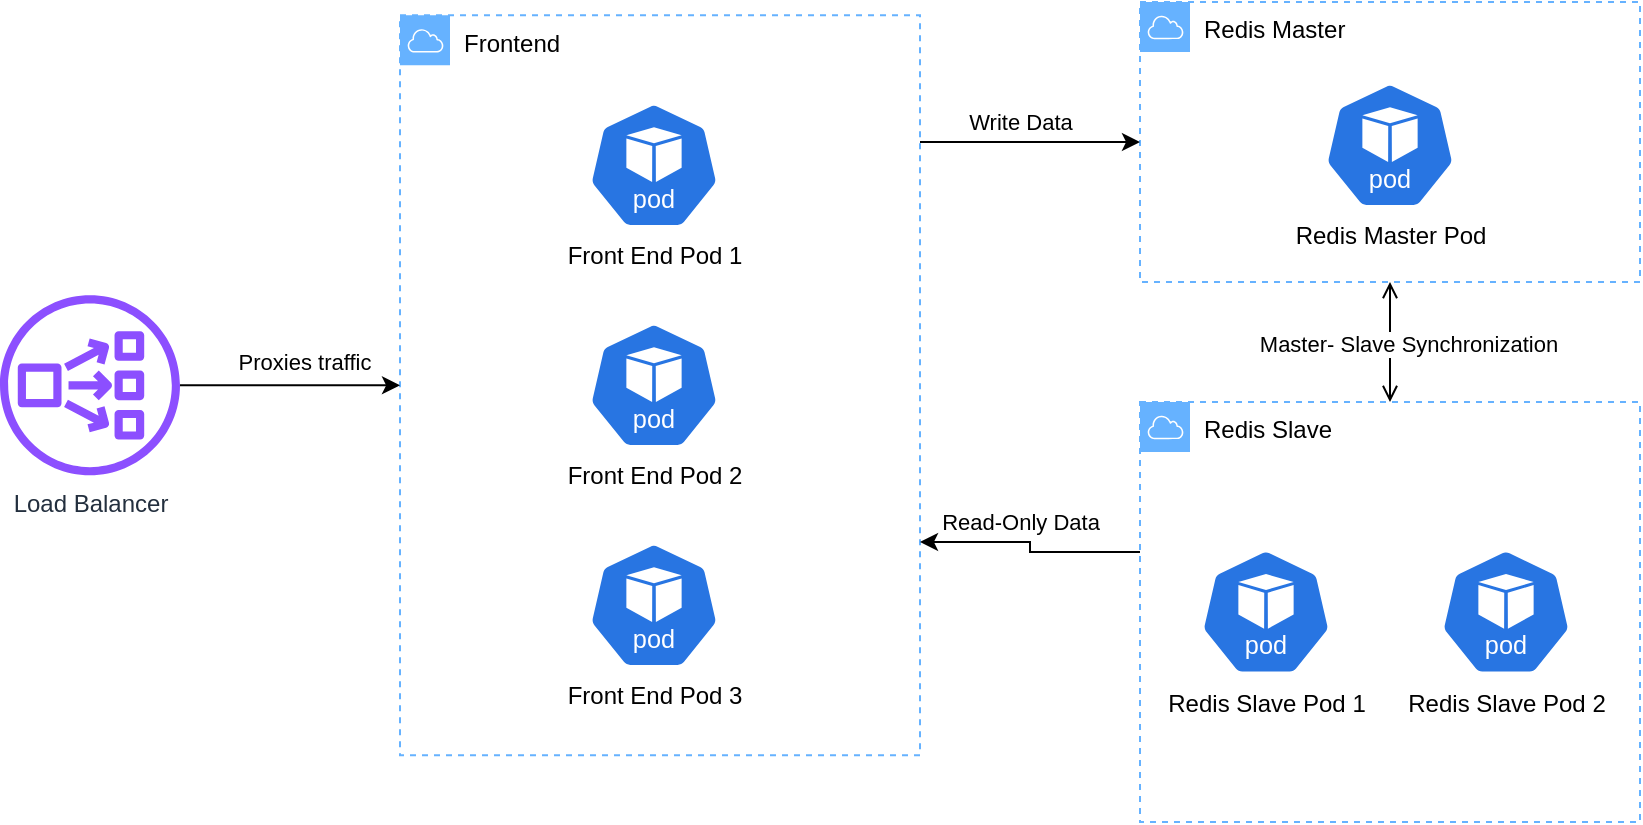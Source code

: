 <mxfile version="26.2.2">
  <diagram name="Page-1" id="2v4rRk7t8SlB3Uihd4Gb">
    <mxGraphModel dx="401" dy="717" grid="1" gridSize="10" guides="1" tooltips="1" connect="1" arrows="1" fold="1" page="1" pageScale="1" pageWidth="827" pageHeight="1169" math="0" shadow="0">
      <root>
        <mxCell id="0" />
        <mxCell id="1" parent="0" />
        <mxCell id="kyuPfYmz8_IxFezmGpa6-19" value="" style="group" vertex="1" connectable="0" parent="1">
          <mxGeometry x="1030" y="56.68" width="260" height="370" as="geometry" />
        </mxCell>
        <mxCell id="kyuPfYmz8_IxFezmGpa6-14" value="Fronte&lt;span style=&quot;background-color: transparent; color: light-dark(rgb(0, 0, 0), rgb(255, 255, 255));&quot;&gt;nd&lt;/span&gt;" style="points=[[0,0],[0.25,0],[0.5,0],[0.75,0],[1,0],[1,0.25],[1,0.5],[1,0.75],[1,1],[0.75,1],[0.5,1],[0.25,1],[0,1],[0,0.75],[0,0.5],[0,0.25]];outlineConnect=0;html=1;whiteSpace=wrap;fontSize=12;fontStyle=0;container=1;pointerEvents=0;collapsible=0;recursiveResize=0;shape=mxgraph.aws4.group;grIcon=mxgraph.aws4.group_aws_cloud;verticalAlign=top;align=left;spacingLeft=30;dashed=1;strokeWidth=1;strokeColor=light-dark(#66B2FF,#EDEDED);" vertex="1" parent="kyuPfYmz8_IxFezmGpa6-19">
          <mxGeometry width="260" height="370" as="geometry" />
        </mxCell>
        <mxCell id="kyuPfYmz8_IxFezmGpa6-4" value="Front End Pod 1" style="aspect=fixed;sketch=0;html=1;dashed=0;whitespace=wrap;verticalLabelPosition=bottom;verticalAlign=top;fillColor=#2875E2;strokeColor=#ffffff;points=[[0.005,0.63,0],[0.1,0.2,0],[0.9,0.2,0],[0.5,0,0],[0.995,0.63,0],[0.72,0.99,0],[0.5,1,0],[0.28,0.99,0]];shape=mxgraph.kubernetes.icon2;kubernetesLabel=1;prIcon=pod" vertex="1" parent="kyuPfYmz8_IxFezmGpa6-19">
          <mxGeometry x="94" y="43.32" width="66" height="63.36" as="geometry" />
        </mxCell>
        <mxCell id="kyuPfYmz8_IxFezmGpa6-5" value="Front End Pod 2" style="aspect=fixed;sketch=0;html=1;dashed=0;whitespace=wrap;verticalLabelPosition=bottom;verticalAlign=top;fillColor=#2875E2;strokeColor=#ffffff;points=[[0.005,0.63,0],[0.1,0.2,0],[0.9,0.2,0],[0.5,0,0],[0.995,0.63,0],[0.72,0.99,0],[0.5,1,0],[0.28,0.99,0]];shape=mxgraph.kubernetes.icon2;kubernetesLabel=1;prIcon=pod" vertex="1" parent="kyuPfYmz8_IxFezmGpa6-19">
          <mxGeometry x="94" y="153.32" width="66" height="63.36" as="geometry" />
        </mxCell>
        <mxCell id="kyuPfYmz8_IxFezmGpa6-6" value="Front End Pod 3" style="aspect=fixed;sketch=0;html=1;dashed=0;whitespace=wrap;verticalLabelPosition=bottom;verticalAlign=top;fillColor=#2875E2;strokeColor=#ffffff;points=[[0.005,0.63,0],[0.1,0.2,0],[0.9,0.2,0],[0.5,0,0],[0.995,0.63,0],[0.72,0.99,0],[0.5,1,0],[0.28,0.99,0]];shape=mxgraph.kubernetes.icon2;kubernetesLabel=1;prIcon=pod" vertex="1" parent="kyuPfYmz8_IxFezmGpa6-19">
          <mxGeometry x="94" y="263.32" width="66" height="63.36" as="geometry" />
        </mxCell>
        <mxCell id="kyuPfYmz8_IxFezmGpa6-30" style="edgeStyle=orthogonalEdgeStyle;rounded=0;orthogonalLoop=1;jettySize=auto;html=1;" edge="1" parent="1" source="kyuPfYmz8_IxFezmGpa6-2" target="kyuPfYmz8_IxFezmGpa6-14">
          <mxGeometry relative="1" as="geometry" />
        </mxCell>
        <mxCell id="kyuPfYmz8_IxFezmGpa6-31" value="Proxies traffic" style="edgeLabel;html=1;align=center;verticalAlign=middle;resizable=0;points=[];" vertex="1" connectable="0" parent="kyuPfYmz8_IxFezmGpa6-30">
          <mxGeometry x="0.118" y="4" relative="1" as="geometry">
            <mxPoint y="-8" as="offset" />
          </mxGeometry>
        </mxCell>
        <mxCell id="kyuPfYmz8_IxFezmGpa6-2" value="Load Balancer&lt;div&gt;&lt;br&gt;&lt;/div&gt;" style="sketch=0;outlineConnect=0;fontColor=#232F3E;gradientColor=none;fillColor=#8C4FFF;strokeColor=none;dashed=0;verticalLabelPosition=bottom;verticalAlign=top;align=center;html=1;fontSize=12;fontStyle=0;aspect=fixed;pointerEvents=1;shape=mxgraph.aws4.network_load_balancer;" vertex="1" parent="1">
          <mxGeometry x="830" y="196.68" width="90" height="90" as="geometry" />
        </mxCell>
        <mxCell id="kyuPfYmz8_IxFezmGpa6-20" value="" style="group" vertex="1" connectable="0" parent="1">
          <mxGeometry x="1400" y="50" width="250" height="140" as="geometry" />
        </mxCell>
        <mxCell id="kyuPfYmz8_IxFezmGpa6-21" value="Redis Master" style="points=[[0,0],[0.25,0],[0.5,0],[0.75,0],[1,0],[1,0.25],[1,0.5],[1,0.75],[1,1],[0.75,1],[0.5,1],[0.25,1],[0,1],[0,0.75],[0,0.5],[0,0.25]];outlineConnect=0;html=1;whiteSpace=wrap;fontSize=12;fontStyle=0;container=1;pointerEvents=0;collapsible=0;recursiveResize=0;shape=mxgraph.aws4.group;grIcon=mxgraph.aws4.group_aws_cloud;verticalAlign=top;align=left;spacingLeft=30;dashed=1;strokeWidth=1;strokeColor=light-dark(#66B2FF,#EDEDED);" vertex="1" parent="kyuPfYmz8_IxFezmGpa6-20">
          <mxGeometry width="250" height="140" as="geometry" />
        </mxCell>
        <mxCell id="kyuPfYmz8_IxFezmGpa6-25" value="Redis Master Pod" style="aspect=fixed;sketch=0;html=1;dashed=0;whitespace=wrap;verticalLabelPosition=bottom;verticalAlign=top;fillColor=#2875E2;strokeColor=#ffffff;points=[[0.005,0.63,0],[0.1,0.2,0],[0.9,0.2,0],[0.5,0,0],[0.995,0.63,0],[0.72,0.99,0],[0.5,1,0],[0.28,0.99,0]];shape=mxgraph.kubernetes.icon2;kubernetesLabel=1;prIcon=pod" vertex="1" parent="kyuPfYmz8_IxFezmGpa6-20">
          <mxGeometry x="92" y="40" width="66" height="63.36" as="geometry" />
        </mxCell>
        <mxCell id="kyuPfYmz8_IxFezmGpa6-26" value="" style="group" vertex="1" connectable="0" parent="1">
          <mxGeometry x="1400" y="250" width="250" height="210" as="geometry" />
        </mxCell>
        <mxCell id="kyuPfYmz8_IxFezmGpa6-27" value="Redis Slave" style="points=[[0,0],[0.25,0],[0.5,0],[0.75,0],[1,0],[1,0.25],[1,0.5],[1,0.75],[1,1],[0.75,1],[0.5,1],[0.25,1],[0,1],[0,0.75],[0,0.5],[0,0.25]];outlineConnect=0;html=1;whiteSpace=wrap;fontSize=12;fontStyle=0;container=1;pointerEvents=0;collapsible=0;recursiveResize=0;shape=mxgraph.aws4.group;grIcon=mxgraph.aws4.group_aws_cloud;verticalAlign=top;align=left;spacingLeft=30;dashed=1;strokeWidth=1;strokeColor=light-dark(#66B2FF,#EDEDED);" vertex="1" parent="kyuPfYmz8_IxFezmGpa6-26">
          <mxGeometry width="250" height="210" as="geometry" />
        </mxCell>
        <mxCell id="kyuPfYmz8_IxFezmGpa6-28" value="Redis Slave Pod 1" style="aspect=fixed;sketch=0;html=1;dashed=0;whitespace=wrap;verticalLabelPosition=bottom;verticalAlign=top;fillColor=#2875E2;strokeColor=#ffffff;points=[[0.005,0.63,0],[0.1,0.2,0],[0.9,0.2,0],[0.5,0,0],[0.995,0.63,0],[0.72,0.99,0],[0.5,1,0],[0.28,0.99,0]];shape=mxgraph.kubernetes.icon2;kubernetesLabel=1;prIcon=pod" vertex="1" parent="kyuPfYmz8_IxFezmGpa6-26">
          <mxGeometry x="30" y="73.32" width="66" height="63.36" as="geometry" />
        </mxCell>
        <mxCell id="kyuPfYmz8_IxFezmGpa6-29" value="Redis Slave Pod 2" style="aspect=fixed;sketch=0;html=1;dashed=0;whitespace=wrap;verticalLabelPosition=bottom;verticalAlign=top;fillColor=#2875E2;strokeColor=#ffffff;points=[[0.005,0.63,0],[0.1,0.2,0],[0.9,0.2,0],[0.5,0,0],[0.995,0.63,0],[0.72,0.99,0],[0.5,1,0],[0.28,0.99,0]];shape=mxgraph.kubernetes.icon2;kubernetesLabel=1;prIcon=pod" vertex="1" parent="kyuPfYmz8_IxFezmGpa6-26">
          <mxGeometry x="150" y="73.32" width="66" height="63.36" as="geometry" />
        </mxCell>
        <mxCell id="kyuPfYmz8_IxFezmGpa6-32" style="edgeStyle=orthogonalEdgeStyle;rounded=0;orthogonalLoop=1;jettySize=auto;html=1;" edge="1" parent="1" source="kyuPfYmz8_IxFezmGpa6-14" target="kyuPfYmz8_IxFezmGpa6-21">
          <mxGeometry relative="1" as="geometry">
            <mxPoint x="1290" y="130" as="sourcePoint" />
            <Array as="points">
              <mxPoint x="1310" y="120" />
              <mxPoint x="1310" y="120" />
            </Array>
          </mxGeometry>
        </mxCell>
        <mxCell id="kyuPfYmz8_IxFezmGpa6-33" value="Write Data" style="edgeLabel;html=1;align=center;verticalAlign=middle;resizable=0;points=[];" vertex="1" connectable="0" parent="kyuPfYmz8_IxFezmGpa6-32">
          <mxGeometry x="0.31" relative="1" as="geometry">
            <mxPoint x="-22" y="-10" as="offset" />
          </mxGeometry>
        </mxCell>
        <mxCell id="kyuPfYmz8_IxFezmGpa6-34" style="edgeStyle=orthogonalEdgeStyle;rounded=0;orthogonalLoop=1;jettySize=auto;html=1;" edge="1" parent="1" source="kyuPfYmz8_IxFezmGpa6-27" target="kyuPfYmz8_IxFezmGpa6-14">
          <mxGeometry relative="1" as="geometry">
            <Array as="points">
              <mxPoint x="1345" y="325" />
              <mxPoint x="1345" y="320" />
            </Array>
          </mxGeometry>
        </mxCell>
        <mxCell id="kyuPfYmz8_IxFezmGpa6-35" value="Read-Only Data" style="edgeLabel;html=1;align=center;verticalAlign=middle;resizable=0;points=[];" vertex="1" connectable="0" parent="kyuPfYmz8_IxFezmGpa6-34">
          <mxGeometry x="0.332" y="2" relative="1" as="geometry">
            <mxPoint x="11" y="-12" as="offset" />
          </mxGeometry>
        </mxCell>
        <mxCell id="kyuPfYmz8_IxFezmGpa6-41" style="edgeStyle=orthogonalEdgeStyle;rounded=0;orthogonalLoop=1;jettySize=auto;html=1;entryX=0.5;entryY=0;entryDx=0;entryDy=0;startArrow=open;startFill=0;endArrow=open;endFill=0;" edge="1" parent="1" source="kyuPfYmz8_IxFezmGpa6-21" target="kyuPfYmz8_IxFezmGpa6-27">
          <mxGeometry relative="1" as="geometry" />
        </mxCell>
        <mxCell id="kyuPfYmz8_IxFezmGpa6-42" value="Master- Slave Synchronization" style="edgeLabel;html=1;align=center;verticalAlign=middle;resizable=0;points=[];" vertex="1" connectable="0" parent="kyuPfYmz8_IxFezmGpa6-41">
          <mxGeometry x="-0.086" y="-1" relative="1" as="geometry">
            <mxPoint x="10" y="3" as="offset" />
          </mxGeometry>
        </mxCell>
      </root>
    </mxGraphModel>
  </diagram>
</mxfile>
